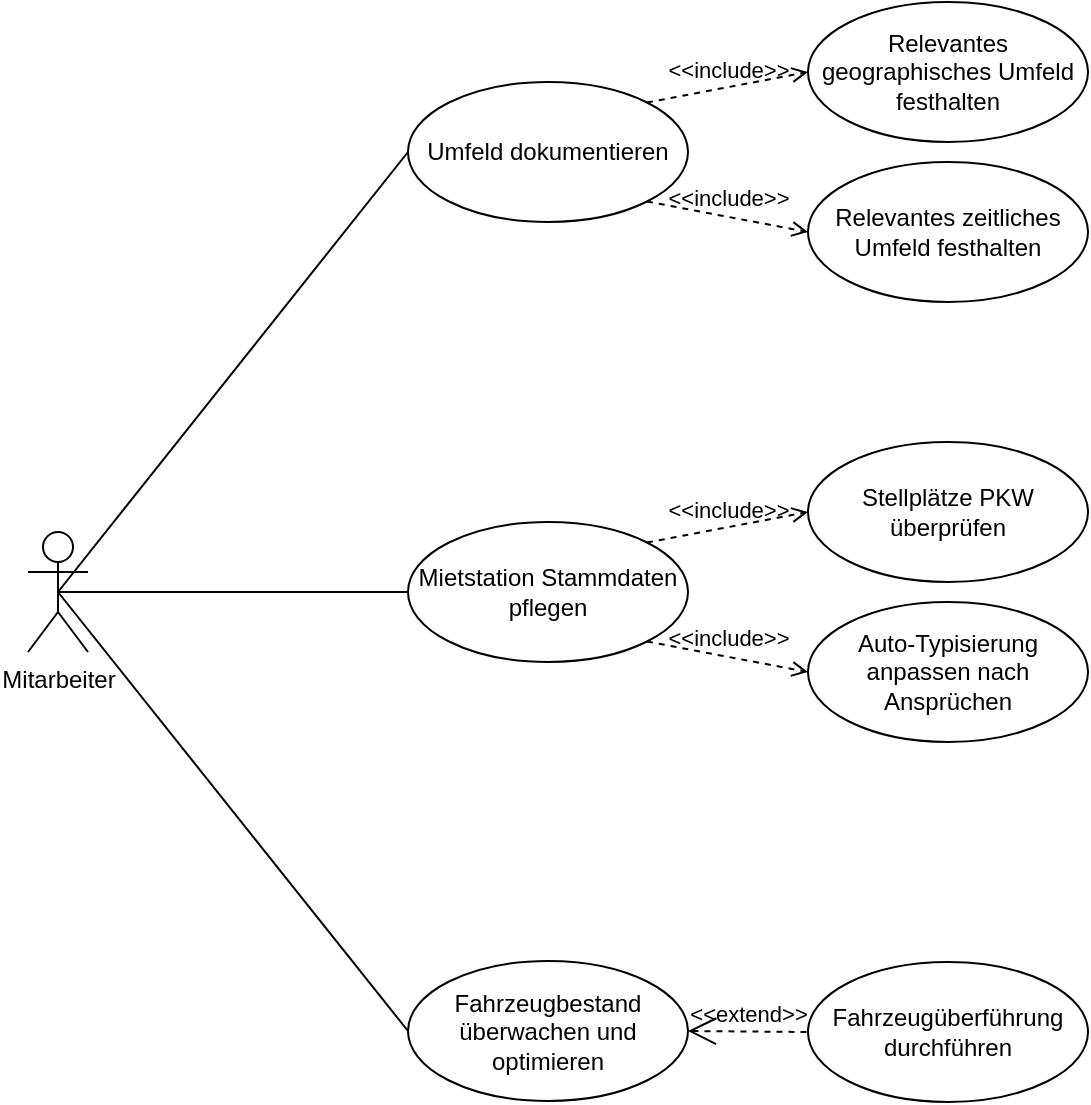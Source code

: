 <mxfile version="24.7.17">
  <diagram name="Page-1" id="xKv6j_wKPZ9WB2m-PmId">
    <mxGraphModel dx="1100" dy="647" grid="1" gridSize="10" guides="1" tooltips="1" connect="1" arrows="1" fold="1" page="1" pageScale="1" pageWidth="827" pageHeight="1169" math="0" shadow="0">
      <root>
        <mxCell id="0" />
        <mxCell id="1" parent="0" />
        <mxCell id="Y2BZjUqlmDZL55UpbtIv-1" value="Mitarbeiter" style="shape=umlActor;html=1;verticalLabelPosition=bottom;verticalAlign=top;align=center;" parent="1" vertex="1">
          <mxGeometry x="50" y="335" width="30" height="60" as="geometry" />
        </mxCell>
        <mxCell id="Y2BZjUqlmDZL55UpbtIv-2" value="Mietstation Stammdaten pflegen" style="ellipse;whiteSpace=wrap;html=1;" parent="1" vertex="1">
          <mxGeometry x="240" y="330" width="140" height="70" as="geometry" />
        </mxCell>
        <mxCell id="Y2BZjUqlmDZL55UpbtIv-4" value="Fahrzeugbestand überwachen und optimieren" style="ellipse;whiteSpace=wrap;html=1;" parent="1" vertex="1">
          <mxGeometry x="240" y="549.5" width="140" height="70" as="geometry" />
        </mxCell>
        <mxCell id="Y2BZjUqlmDZL55UpbtIv-5" value="Fahrzeugüberführung durchführen" style="ellipse;whiteSpace=wrap;html=1;" parent="1" vertex="1">
          <mxGeometry x="440" y="550" width="140" height="70" as="geometry" />
        </mxCell>
        <mxCell id="Y2BZjUqlmDZL55UpbtIv-10" value="" style="edgeStyle=none;html=1;endArrow=none;verticalAlign=bottom;rounded=0;exitX=0.5;exitY=0.5;exitDx=0;exitDy=0;exitPerimeter=0;entryX=0;entryY=0.5;entryDx=0;entryDy=0;" parent="1" source="Y2BZjUqlmDZL55UpbtIv-1" target="Y2BZjUqlmDZL55UpbtIv-4" edge="1">
          <mxGeometry width="160" relative="1" as="geometry">
            <mxPoint x="340" y="480" as="sourcePoint" />
            <mxPoint x="500" y="480" as="targetPoint" />
          </mxGeometry>
        </mxCell>
        <mxCell id="Y2BZjUqlmDZL55UpbtIv-11" value="" style="edgeStyle=none;html=1;endArrow=none;verticalAlign=bottom;rounded=0;exitX=0.5;exitY=0.5;exitDx=0;exitDy=0;exitPerimeter=0;entryX=0;entryY=0.5;entryDx=0;entryDy=0;" parent="1" source="Y2BZjUqlmDZL55UpbtIv-1" target="Y2BZjUqlmDZL55UpbtIv-2" edge="1">
          <mxGeometry width="160" relative="1" as="geometry">
            <mxPoint x="340" y="480" as="sourcePoint" />
            <mxPoint x="500" y="480" as="targetPoint" />
          </mxGeometry>
        </mxCell>
        <mxCell id="Y2BZjUqlmDZL55UpbtIv-15" value="Stellplätze PKW überprüfen" style="ellipse;whiteSpace=wrap;html=1;" parent="1" vertex="1">
          <mxGeometry x="440" y="290" width="140" height="70" as="geometry" />
        </mxCell>
        <mxCell id="Y2BZjUqlmDZL55UpbtIv-21" value="&amp;lt;&amp;lt;extend&amp;gt;&amp;gt;" style="edgeStyle=none;html=1;startArrow=open;endArrow=none;startSize=12;verticalAlign=bottom;dashed=1;labelBackgroundColor=none;rounded=0;exitX=1;exitY=0.5;exitDx=0;exitDy=0;entryX=0;entryY=0.5;entryDx=0;entryDy=0;" parent="1" source="Y2BZjUqlmDZL55UpbtIv-4" target="Y2BZjUqlmDZL55UpbtIv-5" edge="1">
          <mxGeometry width="160" relative="1" as="geometry">
            <mxPoint x="340" y="380" as="sourcePoint" />
            <mxPoint x="500" y="380" as="targetPoint" />
          </mxGeometry>
        </mxCell>
        <mxCell id="Y2BZjUqlmDZL55UpbtIv-22" value="&amp;lt;&amp;lt;include&amp;gt;&amp;gt;" style="edgeStyle=none;html=1;endArrow=open;verticalAlign=bottom;dashed=1;labelBackgroundColor=none;rounded=0;exitX=1;exitY=0;exitDx=0;exitDy=0;entryX=0;entryY=0.5;entryDx=0;entryDy=0;" parent="1" source="Y2BZjUqlmDZL55UpbtIv-2" target="Y2BZjUqlmDZL55UpbtIv-15" edge="1">
          <mxGeometry width="160" relative="1" as="geometry">
            <mxPoint x="170" y="340" as="sourcePoint" />
            <mxPoint x="330" y="340" as="targetPoint" />
          </mxGeometry>
        </mxCell>
        <mxCell id="Y2BZjUqlmDZL55UpbtIv-26" value="Umfeld dokumentieren" style="ellipse;whiteSpace=wrap;html=1;" parent="1" vertex="1">
          <mxGeometry x="240" y="110" width="140" height="70" as="geometry" />
        </mxCell>
        <mxCell id="Y2BZjUqlmDZL55UpbtIv-27" value="Auto-Typisierung anpassen nach Ansprüchen" style="ellipse;whiteSpace=wrap;html=1;" parent="1" vertex="1">
          <mxGeometry x="440" y="370" width="140" height="70" as="geometry" />
        </mxCell>
        <mxCell id="Y2BZjUqlmDZL55UpbtIv-28" value="" style="edgeStyle=none;html=1;endArrow=none;verticalAlign=bottom;rounded=0;exitX=0.5;exitY=0.5;exitDx=0;exitDy=0;exitPerimeter=0;entryX=0;entryY=0.5;entryDx=0;entryDy=0;" parent="1" source="Y2BZjUqlmDZL55UpbtIv-1" target="Y2BZjUqlmDZL55UpbtIv-26" edge="1">
          <mxGeometry width="160" relative="1" as="geometry">
            <mxPoint x="240" y="300" as="sourcePoint" />
            <mxPoint x="400" y="300" as="targetPoint" />
          </mxGeometry>
        </mxCell>
        <mxCell id="Y2BZjUqlmDZL55UpbtIv-29" value="&amp;lt;&amp;lt;include&amp;gt;&amp;gt;" style="edgeStyle=none;html=1;endArrow=open;verticalAlign=bottom;dashed=1;labelBackgroundColor=none;rounded=0;exitX=1;exitY=1;exitDx=0;exitDy=0;entryX=0;entryY=0.5;entryDx=0;entryDy=0;" parent="1" source="Y2BZjUqlmDZL55UpbtIv-2" target="Y2BZjUqlmDZL55UpbtIv-27" edge="1">
          <mxGeometry width="160" relative="1" as="geometry">
            <mxPoint x="370" y="254.71" as="sourcePoint" />
            <mxPoint x="530" y="254.71" as="targetPoint" />
          </mxGeometry>
        </mxCell>
        <mxCell id="12vGFIt659Y-jpFRO5vA-3" value="Relevantes geographisches Umfeld festhalten" style="ellipse;whiteSpace=wrap;html=1;" vertex="1" parent="1">
          <mxGeometry x="440" y="70" width="140" height="70" as="geometry" />
        </mxCell>
        <mxCell id="12vGFIt659Y-jpFRO5vA-4" value="Relevantes zeitliches Umfeld festhalten" style="ellipse;whiteSpace=wrap;html=1;" vertex="1" parent="1">
          <mxGeometry x="440" y="150" width="140" height="70" as="geometry" />
        </mxCell>
        <mxCell id="12vGFIt659Y-jpFRO5vA-5" value="&amp;lt;&amp;lt;include&amp;gt;&amp;gt;" style="edgeStyle=none;html=1;endArrow=open;verticalAlign=bottom;dashed=1;labelBackgroundColor=none;rounded=0;exitX=1;exitY=1;exitDx=0;exitDy=0;entryX=0;entryY=0.5;entryDx=0;entryDy=0;" edge="1" parent="1" source="Y2BZjUqlmDZL55UpbtIv-26" target="12vGFIt659Y-jpFRO5vA-4">
          <mxGeometry width="160" relative="1" as="geometry">
            <mxPoint x="360" y="400" as="sourcePoint" />
            <mxPoint x="520" y="400" as="targetPoint" />
          </mxGeometry>
        </mxCell>
        <mxCell id="12vGFIt659Y-jpFRO5vA-6" value="&amp;lt;&amp;lt;include&amp;gt;&amp;gt;" style="edgeStyle=none;html=1;endArrow=open;verticalAlign=bottom;dashed=1;labelBackgroundColor=none;rounded=0;exitX=1;exitY=0;exitDx=0;exitDy=0;entryX=0;entryY=0.5;entryDx=0;entryDy=0;" edge="1" parent="1" source="Y2BZjUqlmDZL55UpbtIv-26" target="12vGFIt659Y-jpFRO5vA-3">
          <mxGeometry width="160" relative="1" as="geometry">
            <mxPoint x="360" y="400" as="sourcePoint" />
            <mxPoint x="520" y="400" as="targetPoint" />
          </mxGeometry>
        </mxCell>
      </root>
    </mxGraphModel>
  </diagram>
</mxfile>
